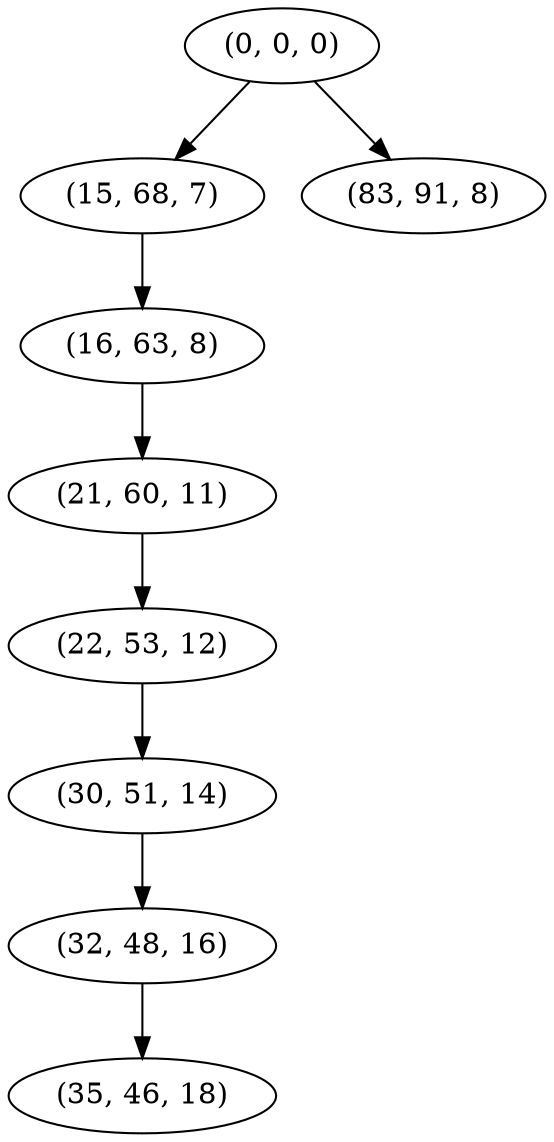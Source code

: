 digraph tree {
    "(0, 0, 0)";
    "(15, 68, 7)";
    "(16, 63, 8)";
    "(21, 60, 11)";
    "(22, 53, 12)";
    "(30, 51, 14)";
    "(32, 48, 16)";
    "(35, 46, 18)";
    "(83, 91, 8)";
    "(0, 0, 0)" -> "(15, 68, 7)";
    "(0, 0, 0)" -> "(83, 91, 8)";
    "(15, 68, 7)" -> "(16, 63, 8)";
    "(16, 63, 8)" -> "(21, 60, 11)";
    "(21, 60, 11)" -> "(22, 53, 12)";
    "(22, 53, 12)" -> "(30, 51, 14)";
    "(30, 51, 14)" -> "(32, 48, 16)";
    "(32, 48, 16)" -> "(35, 46, 18)";
}
